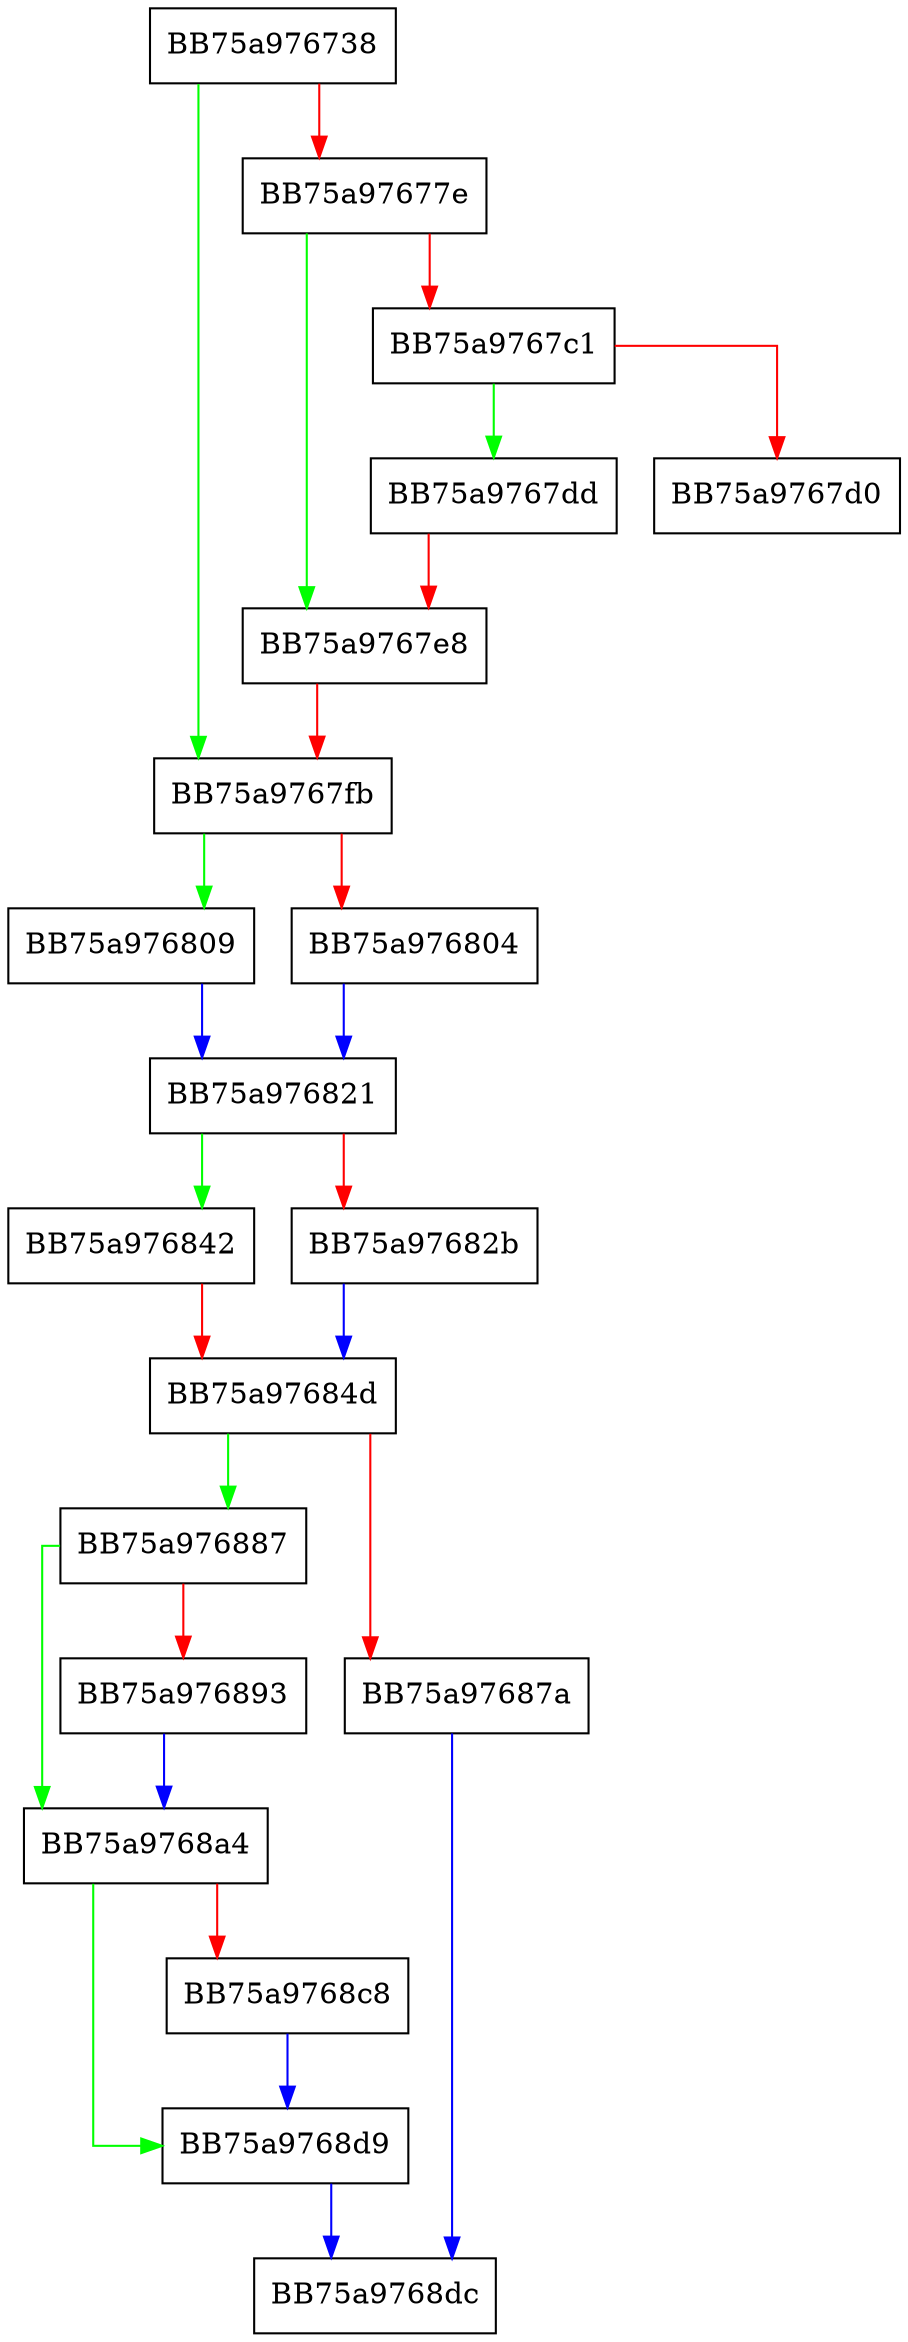digraph _buffer_records {
  node [shape="box"];
  graph [splines=ortho];
  BB75a976738 -> BB75a9767fb [color="green"];
  BB75a976738 -> BB75a97677e [color="red"];
  BB75a97677e -> BB75a9767e8 [color="green"];
  BB75a97677e -> BB75a9767c1 [color="red"];
  BB75a9767c1 -> BB75a9767dd [color="green"];
  BB75a9767c1 -> BB75a9767d0 [color="red"];
  BB75a9767dd -> BB75a9767e8 [color="red"];
  BB75a9767e8 -> BB75a9767fb [color="red"];
  BB75a9767fb -> BB75a976809 [color="green"];
  BB75a9767fb -> BB75a976804 [color="red"];
  BB75a976804 -> BB75a976821 [color="blue"];
  BB75a976809 -> BB75a976821 [color="blue"];
  BB75a976821 -> BB75a976842 [color="green"];
  BB75a976821 -> BB75a97682b [color="red"];
  BB75a97682b -> BB75a97684d [color="blue"];
  BB75a976842 -> BB75a97684d [color="red"];
  BB75a97684d -> BB75a976887 [color="green"];
  BB75a97684d -> BB75a97687a [color="red"];
  BB75a97687a -> BB75a9768dc [color="blue"];
  BB75a976887 -> BB75a9768a4 [color="green"];
  BB75a976887 -> BB75a976893 [color="red"];
  BB75a976893 -> BB75a9768a4 [color="blue"];
  BB75a9768a4 -> BB75a9768d9 [color="green"];
  BB75a9768a4 -> BB75a9768c8 [color="red"];
  BB75a9768c8 -> BB75a9768d9 [color="blue"];
  BB75a9768d9 -> BB75a9768dc [color="blue"];
}